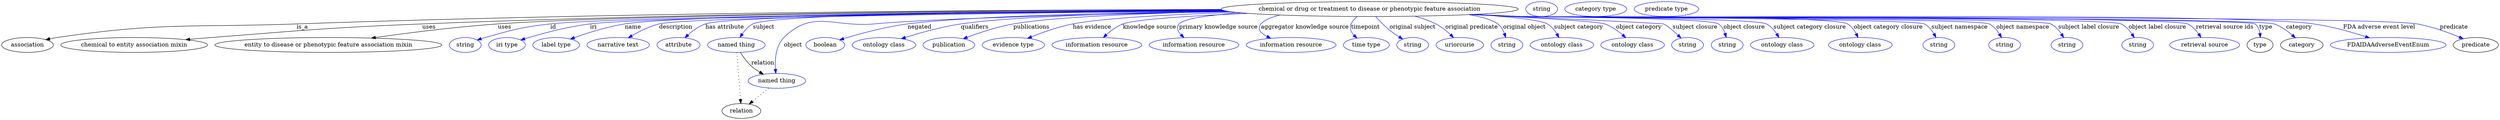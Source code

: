 digraph {
	graph [bb="0,0,6038,283"];
	node [label="\N"];
	"chemical or drug or treatment to disease or phenotypic feature association"	[height=0.5,
		label="chemical or drug or treatment to disease or phenotypic feature association",
		pos="3307.4,265",
		width=9.9838];
	association	[height=0.5,
		pos="62.394,178",
		width=1.7332];
	"chemical or drug or treatment to disease or phenotypic feature association" -> association	[label=is_a,
		lp="727.39,221.5",
		pos="e,106.71,190.75 2948.2,264.08 2447.5,263.07 1511.1,257.1 713.39,229 455.8,219.93 389.46,233.09 134.39,196 128.61,195.16 122.61,194.08 \
116.66,192.88"];
	"chemical to entity association mixin"	[height=0.5,
		pos="320.39,178",
		width=4.9287];
	"chemical or drug or treatment to disease or phenotypic feature association" -> "chemical to entity association mixin"	[label=uses,
		lp="1033.9,221.5",
		pos="e,445.34,190.81 2948.3,263.98 2497.3,262.71 1699.8,256.27 1017.4,229 790.44,219.93 733.85,213.62 507.39,196 490.62,194.69 473,193.22 \
455.57,191.71"];
	"entity to disease or phenotypic feature association mixin"	[height=0.5,
		pos="790.39,178",
		width=7.6188];
	"chemical or drug or treatment to disease or phenotypic feature association" -> "entity to disease or phenotypic feature association mixin"	[label=uses,
		lp="1216.9,221.5",
		pos="e,894.16,194.7 2951.1,262.6 2441.5,259.82 1529.7,251.75 1200.4,229 1100,222.06 986.37,207.69 904.27,196.13"];
	id	[color=blue,
		height=0.5,
		label=string,
		pos="1121.4,178",
		width=1.0652];
	"chemical or drug or treatment to disease or phenotypic feature association" -> id	[color=blue,
		label=id,
		lp="1334.4,221.5",
		pos="e,1150.4,189.97 2955.1,261.37 2429.3,256.9 1483.8,246.56 1327.4,229 1256.1,221 1238.5,215.35 1169.4,196 1166.3,195.13 1163.1,194.16 \
1159.9,193.14",
		style=solid];
	iri	[color=blue,
		height=0.5,
		label="iri type",
		pos="1222.4,178",
		width=1.2277];
	"chemical or drug or treatment to disease or phenotypic feature association" -> iri	[color=blue,
		label=iri,
		lp="1430.4,221.5",
		pos="e,1255.5,190.01 2955.5,261.31 2451.8,256.87 1569.5,246.7 1422.4,229 1367.2,222.36 1305.3,205.37 1265.2,193.03",
		style=solid];
	name	[color=blue,
		height=0.5,
		label="label type",
		pos="1341.4,178",
		width=1.5707];
	"chemical or drug or treatment to disease or phenotypic feature association" -> name	[color=blue,
		label=name,
		lp="1526.4,221.5",
		pos="e,1375.5,192.36 2951.8,262.32 2467.5,259.23 1644.4,250.82 1506.4,229 1464.3,222.35 1418.1,207.65 1385.2,195.9",
		style=solid];
	description	[color=blue,
		height=0.5,
		label="narrative text",
		pos="1491.4,178",
		width=2.0943];
	"chemical or drug or treatment to disease or phenotypic feature association" -> description	[color=blue,
		label=description,
		lp="1629.9,221.5",
		pos="e,1515.5,195.24 2957.5,260.87 2474.3,255.97 1654.4,245.32 1589.4,229 1566.4,223.23 1542.7,211.31 1524.3,200.56",
		style=solid];
	"has attribute"	[color=blue,
		height=0.5,
		label=attribute,
		pos="1636.4,178",
		width=1.4443];
	"chemical or drug or treatment to disease or phenotypic feature association" -> "has attribute"	[color=blue,
		label="has attribute",
		lp="1748.4,221.5",
		pos="e,1651.7,195.42 2953.3,261.87 2498.2,258.3 1759.3,249.41 1701.4,229 1685.7,223.46 1670.8,212.55 1659.2,202.32",
		style=solid];
	subject	[color=blue,
		height=0.5,
		label="named thing",
		pos="1776.4,178",
		width=1.9318];
	"chemical or drug or treatment to disease or phenotypic feature association" -> subject	[color=blue,
		label=subject,
		lp="1842.4,221.5",
		pos="e,1785,196.24 2949.6,263.16 2524.6,261.04 1866.4,253.75 1816.4,229 1805.7,223.71 1797,214.09 1790.4,204.68",
		style=solid];
	object	[color=blue,
		height=0.5,
		label="named thing",
		pos="1874.4,91",
		width=1.9318];
	"chemical or drug or treatment to disease or phenotypic feature association" -> object	[color=blue,
		label=object,
		lp="1913.4,178",
		pos="e,1871.7,109.09 2970.2,258.74 2675.1,253.29 2269.2,243.52 2108.4,229 2011.2,220.23 1960.8,264.6 1891.4,196 1871.4,176.25 1869.3,\
142.8 1870.8,119.17",
		style=solid];
	negated	[color=blue,
		height=0.5,
		label=boolean,
		pos="1991.4,178",
		width=1.2999];
	"chemical or drug or treatment to disease or phenotypic feature association" -> negated	[color=blue,
		label=negated,
		lp="2218.4,221.5",
		pos="e,2026,190.39 2959.2,260.52 2687.5,256.41 2332.7,247.6 2189.4,229 2135.6,222.02 2075.4,205.52 2035.6,193.37",
		style=solid];
	qualifiers	[color=blue,
		height=0.5,
		label="ontology class",
		pos="2132.4,178",
		width=2.1304];
	"chemical or drug or treatment to disease or phenotypic feature association" -> qualifiers	[color=blue,
		label=qualifiers,
		lp="2351.9,221.5",
		pos="e,2174.3,193.2 2961.7,260.06 2727.1,255.8 2438.4,247.01 2318.4,229 2272.1,222.05 2220.8,207.75 2183.8,196.22",
		style=solid];
	publications	[color=blue,
		height=0.5,
		label=publication,
		pos="2289.4,178",
		width=1.7332];
	"chemical or drug or treatment to disease or phenotypic feature association" -> publications	[color=blue,
		label=publications,
		lp="2489.4,221.5",
		pos="e,2324,193.08 2965.4,259.47 2769.1,255.02 2542.8,246.26 2445.4,229 2406.7,222.15 2364.4,208.15 2333.6,196.7",
		style=solid];
	"has evidence"	[color=blue,
		height=0.5,
		label="evidence type",
		pos="2445.4,178",
		width=2.0943];
	"chemical or drug or treatment to disease or phenotypic feature association" -> "has evidence"	[color=blue,
		label="has evidence",
		lp="2635.9,221.5",
		pos="e,2479.8,194.09 2983.7,257.15 2830,252.08 2664,243.46 2589.4,229 2554.9,222.31 2517.4,209.1 2489.3,197.94",
		style=solid];
	"knowledge source"	[color=blue,
		height=0.5,
		label="information resource",
		pos="2647.4,178",
		width=3.015];
	"chemical or drug or treatment to disease or phenotypic feature association" -> "knowledge source"	[color=blue,
		label="knowledge source",
		lp="2774.9,221.5",
		pos="e,2663,195.95 3013.5,254.61 2877.8,248.83 2740.1,240.33 2710.4,229 2695.6,223.35 2681.5,212.89 2670.5,202.99",
		style=solid];
	"primary knowledge source"	[color=blue,
		height=0.5,
		label="information resource",
		pos="2882.4,178",
		width=3.015];
	"chemical or drug or treatment to disease or phenotypic feature association" -> "primary knowledge source"	[color=blue,
		label="primary knowledge source",
		lp="2941.4,221.5",
		pos="e,2858.2,195.77 2996.7,255.92 2921.5,250.8 2858.9,242.48 2846.4,229 2839,220.97 2843.2,211.37 2851,202.74",
		style=solid];
	"aggregator knowledge source"	[color=blue,
		height=0.5,
		label="information resource",
		pos="3117.4,178",
		width=3.015];
	"chemical or drug or treatment to disease or phenotypic feature association" -> "aggregator knowledge source"	[color=blue,
		label="aggregator knowledge source",
		lp="3150.9,221.5",
		pos="e,3068.2,194.17 3090.4,250.63 3069.3,245.45 3052.7,238.44 3044.4,229 3034,217.1 3043.7,206.69 3059.1,198.49",
		style=solid];
	timepoint	[color=blue,
		height=0.5,
		label="time type",
		pos="3299.4,178",
		width=1.5346];
	"chemical or drug or treatment to disease or phenotypic feature association" -> timepoint	[color=blue,
		label=timepoint,
		lp="3297.4,221.5",
		pos="e,3276.6,194.47 3277.3,246.83 3271.3,241.89 3265.8,235.93 3262.4,229 3257.7,219.42 3262.1,209.79 3269.4,201.57",
		style=solid];
	"original subject"	[color=blue,
		height=0.5,
		label=string,
		pos="3411.4,178",
		width=1.0652];
	"chemical or drug or treatment to disease or phenotypic feature association" -> "original subject"	[color=blue,
		label="original subject",
		lp="3411.4,221.5",
		pos="e,3387.4,192.24 3322,246.75 3331.1,236.6 3343.3,223.86 3355.4,214 3362.6,208.17 3370.8,202.54 3378.7,197.56",
		style=solid];
	"original predicate"	[color=blue,
		height=0.5,
		label=uriorcurie,
		pos="3525.4,178",
		width=1.5887];
	"chemical or drug or treatment to disease or phenotypic feature association" -> "original predicate"	[color=blue,
		label="original predicate",
		lp="3553.9,221.5",
		pos="e,3510.2,195.85 3416.6,247.74 3434.1,243 3451.6,236.88 3467.4,229 3480.5,222.46 3493,212.32 3503.1,202.87",
		style=solid];
	"original object"	[color=blue,
		height=0.5,
		label=string,
		pos="3639.4,178",
		width=1.0652];
	"chemical or drug or treatment to disease or phenotypic feature association" -> "original object"	[color=blue,
		label="original object",
		lp="3681.9,221.5",
		pos="e,3636.4,196.13 3546.9,251.56 3577.9,246.37 3603.7,239.11 3617.4,229 3625.1,223.36 3630.1,214.47 3633.4,205.74",
		style=solid];
	"subject category"	[color=blue,
		height=0.5,
		label="ontology class",
		pos="3772.4,178",
		width=2.1304];
	"chemical or drug or treatment to disease or phenotypic feature association" -> "subject category"	[color=blue,
		label="subject category",
		lp="3812.9,221.5",
		pos="e,3765.3,195.95 3559.8,252.18 3643.7,246.55 3720.2,238.86 3737.4,229 3747,223.47 3754.7,214.06 3760.3,204.89",
		style=solid];
	"object category"	[color=blue,
		height=0.5,
		label="ontology class",
		pos="3943.4,178",
		width=2.1304];
	"chemical or drug or treatment to disease or phenotypic feature association" -> "object category"	[color=blue,
		label="object category",
		lp="3958.9,221.5",
		pos="e,3926.9,195.7 3555.2,251.93 3701.3,244.29 3860.6,234.78 3876.4,229 3892.1,223.24 3907.3,212.51 3919.2,202.47",
		style=solid];
	"subject closure"	[color=blue,
		height=0.5,
		label=string,
		pos="4076.4,178",
		width=1.0652];
	"chemical or drug or treatment to disease or phenotypic feature association" -> "subject closure"	[color=blue,
		label="subject closure",
		lp="4094.9,221.5",
		pos="e,4060.6,194.68 3558.7,252.09 3762.2,242.38 4015.7,230.1 4018.4,229 4026.3,225.85 4040.7,213.43 4053.2,201.76",
		style=solid];
	"object closure"	[color=blue,
		height=0.5,
		label=string,
		pos="4172.4,178",
		width=1.0652];
	"chemical or drug or treatment to disease or phenotypic feature association" -> "object closure"	[color=blue,
		label="object closure",
		lp="4213.4,221.5",
		pos="e,4169.9,196.36 3559,252.13 3598.3,250.36 3638.4,248.59 3676.4,247 3702.8,245.89 4129.7,244.03 4151.4,229 4159.2,223.63 4164.1,214.79 \
4167.2,206.03",
		style=solid];
	"subject category closure"	[color=blue,
		height=0.5,
		label="ontology class",
		pos="4305.4,178",
		width=2.1304];
	"chemical or drug or treatment to disease or phenotypic feature association" -> "subject category closure"	[color=blue,
		label="subject category closure",
		lp="4371.9,221.5",
		pos="e,4297.4,196.19 3556.5,251.99 3596.6,250.22 3637.6,248.48 3676.4,247 3709.2,245.74 4238.2,244.04 4267.4,229 4277.7,223.7 4286,214.21 \
4292.1,204.91",
		style=solid];
	"object category closure"	[color=blue,
		height=0.5,
		label="ontology class",
		pos="4494.4,178",
		width=2.1304];
	"chemical or drug or treatment to disease or phenotypic feature association" -> "object category closure"	[color=blue,
		label="object category closure",
		lp="4561.9,221.5",
		pos="e,4488.7,196.12 3553.5,251.87 3594.5,250.07 3636.7,248.37 3676.4,247 3720.1,245.49 4425.4,250.71 4463.4,229 4472.6,223.73 4479.4,\
214.5 4484.3,205.4",
		style=solid];
	"subject namespace"	[color=blue,
		height=0.5,
		label=string,
		pos="4684.4,178",
		width=1.0652];
	"chemical or drug or treatment to disease or phenotypic feature association" -> "subject namespace"	[color=blue,
		label="subject namespace",
		lp="4734.4,221.5",
		pos="e,4677.4,196.2 3552,251.78 3593.5,249.98 3636.2,248.3 3676.4,247 3703.4,246.13 4625.5,241.71 4649.4,229 4659.2,223.77 4666.9,214.42 \
4672.5,205.21",
		style=solid];
	"object namespace"	[color=blue,
		height=0.5,
		label=string,
		pos="4843.4,178",
		width=1.0652];
	"chemical or drug or treatment to disease or phenotypic feature association" -> "object namespace"	[color=blue,
		label="object namespace",
		lp="4887.4,221.5",
		pos="e,4836,195.74 3551,251.74 3592.8,249.93 3635.9,248.26 3676.4,247 3707.8,246.03 4778.5,243.35 4806.4,229 4816.7,223.69 4824.9,214.01 \
4830.9,204.57",
		style=solid];
	"subject label closure"	[color=blue,
		height=0.5,
		label=string,
		pos="4994.4,178",
		width=1.0652];
	"chemical or drug or treatment to disease or phenotypic feature association" -> "subject label closure"	[color=blue,
		label="subject label closure",
		lp="5047.4,221.5",
		pos="e,4986.4,195.78 3550,251.72 3592.1,249.9 3635.5,248.23 3676.4,247 3711.9,245.93 4923.6,244.81 4955.4,229 4966.1,223.67 4974.8,213.85 \
4981.2,204.32",
		style=solid];
	"object label closure"	[color=blue,
		height=0.5,
		label=string,
		pos="5165.4,178",
		width=1.0652];
	"chemical or drug or treatment to disease or phenotypic feature association" -> "object label closure"	[color=blue,
		label="object label closure",
		lp="5212.9,221.5",
		pos="e,5157.1,195.79 3549.5,251.68 3591.8,249.86 3635.4,248.2 3676.4,247 3716.6,245.82 5089.2,246.66 5125.4,229 5136.3,223.7 5145.1,213.88 \
5151.7,204.34",
		style=solid];
	"retrieval source ids"	[color=blue,
		height=0.5,
		label="retrieval source",
		pos="5327.4,178",
		width=2.347];
	"chemical or drug or treatment to disease or phenotypic feature association" -> "retrieval source ids"	[color=blue,
		label="retrieval source ids",
		lp="5375.9,221.5",
		pos="e,5318.5,196.31 3549,251.66 3591.5,249.84 3635.2,248.18 3676.4,247 3721.1,245.72 5246.1,248.36 5286.4,229 5297.2,223.79 5306.2,214.18 \
5312.9,204.76",
		style=solid];
	type	[height=0.5,
		pos="5461.4,178",
		width=0.86659];
	"chemical or drug or treatment to disease or phenotypic feature association" -> type	[color=blue,
		label=type,
		lp="5475.4,221.5",
		pos="e,5462.2,196.18 3548.5,251.64 3591.1,249.82 3635,248.16 3676.4,247 3701,246.31 5430.1,244.34 5449.4,229 5456.2,223.54 5459.6,214.92 \
5461.1,206.37",
		style=solid];
	category	[height=0.5,
		pos="5562.4,178",
		width=1.4263];
	"chemical or drug or treatment to disease or phenotypic feature association" -> category	[color=blue,
		label=category,
		lp="5555.9,221.5",
		pos="e,5546.8,195.25 3548.5,251.64 3591.1,249.81 3635,248.16 3676.4,247 3726.9,245.59 5447.5,245.16 5495.4,229 5511.6,223.53 5527.1,212.51 \
5539.1,202.2",
		style=solid];
	"FDA adverse event level"	[color=blue,
		height=0.5,
		label=FDAIDAAdverseEventEnum,
		pos="5771.4,178",
		width=3.8816];
	"chemical or drug or treatment to disease or phenotypic feature association" -> "FDA adverse event level"	[color=blue,
		label="FDA adverse event level",
		lp="5749.9,221.5",
		pos="e,5726.2,195.1 3548.5,251.62 3591.1,249.79 3635,248.15 3676.4,247 3889.1,241.1 5380.7,258.73 5591.4,229 5634.3,222.95 5681.3,209.62 \
5716.6,198.25",
		style=solid];
	predicate	[height=0.5,
		pos="5983.4,178",
		width=1.5165];
	"chemical or drug or treatment to disease or phenotypic feature association" -> predicate	[color=blue,
		label=predicate,
		lp="5930.4,221.5",
		pos="e,5952.9,193.06 3548,251.6 3590.8,249.77 3634.9,248.13 3676.4,247 3796.6,243.73 5722.9,249.76 5841.4,229 5877,222.77 5915.5,208.69 \
5943.5,197.06",
		style=solid];
	subject -> object	[label=relation,
		lp="1840.4,134.5",
		pos="e,1841.7,107 1786.1,159.8 1792.6,149.42 1801.9,136.42 1812.4,127 1818.5,121.55 1825.6,116.58 1832.7,112.21"];
	relation	[height=0.5,
		pos="1788.4,18",
		width=1.2999];
	subject -> relation	[pos="e,1787.1,36.188 1777.7,159.79 1779.8,132.48 1783.8,78.994 1786.3,46.38",
		style=dotted];
	object -> relation	[pos="e,1807.3,34.647 1854.4,73.533 1842.8,63.922 1828,51.669 1815.3,41.213",
		style=dotted];
	association_type	[color=blue,
		height=0.5,
		label=string,
		pos="3723.4,265",
		width=1.0652];
	association_category	[color=blue,
		height=0.5,
		label="category type",
		pos="3854.4,265",
		width=2.0762];
	"chemical or drug or treatment to disease or phenotypic feature association_predicate"	[color=blue,
		height=0.5,
		label="predicate type",
		pos="4025.4,265",
		width=2.1665];
}

